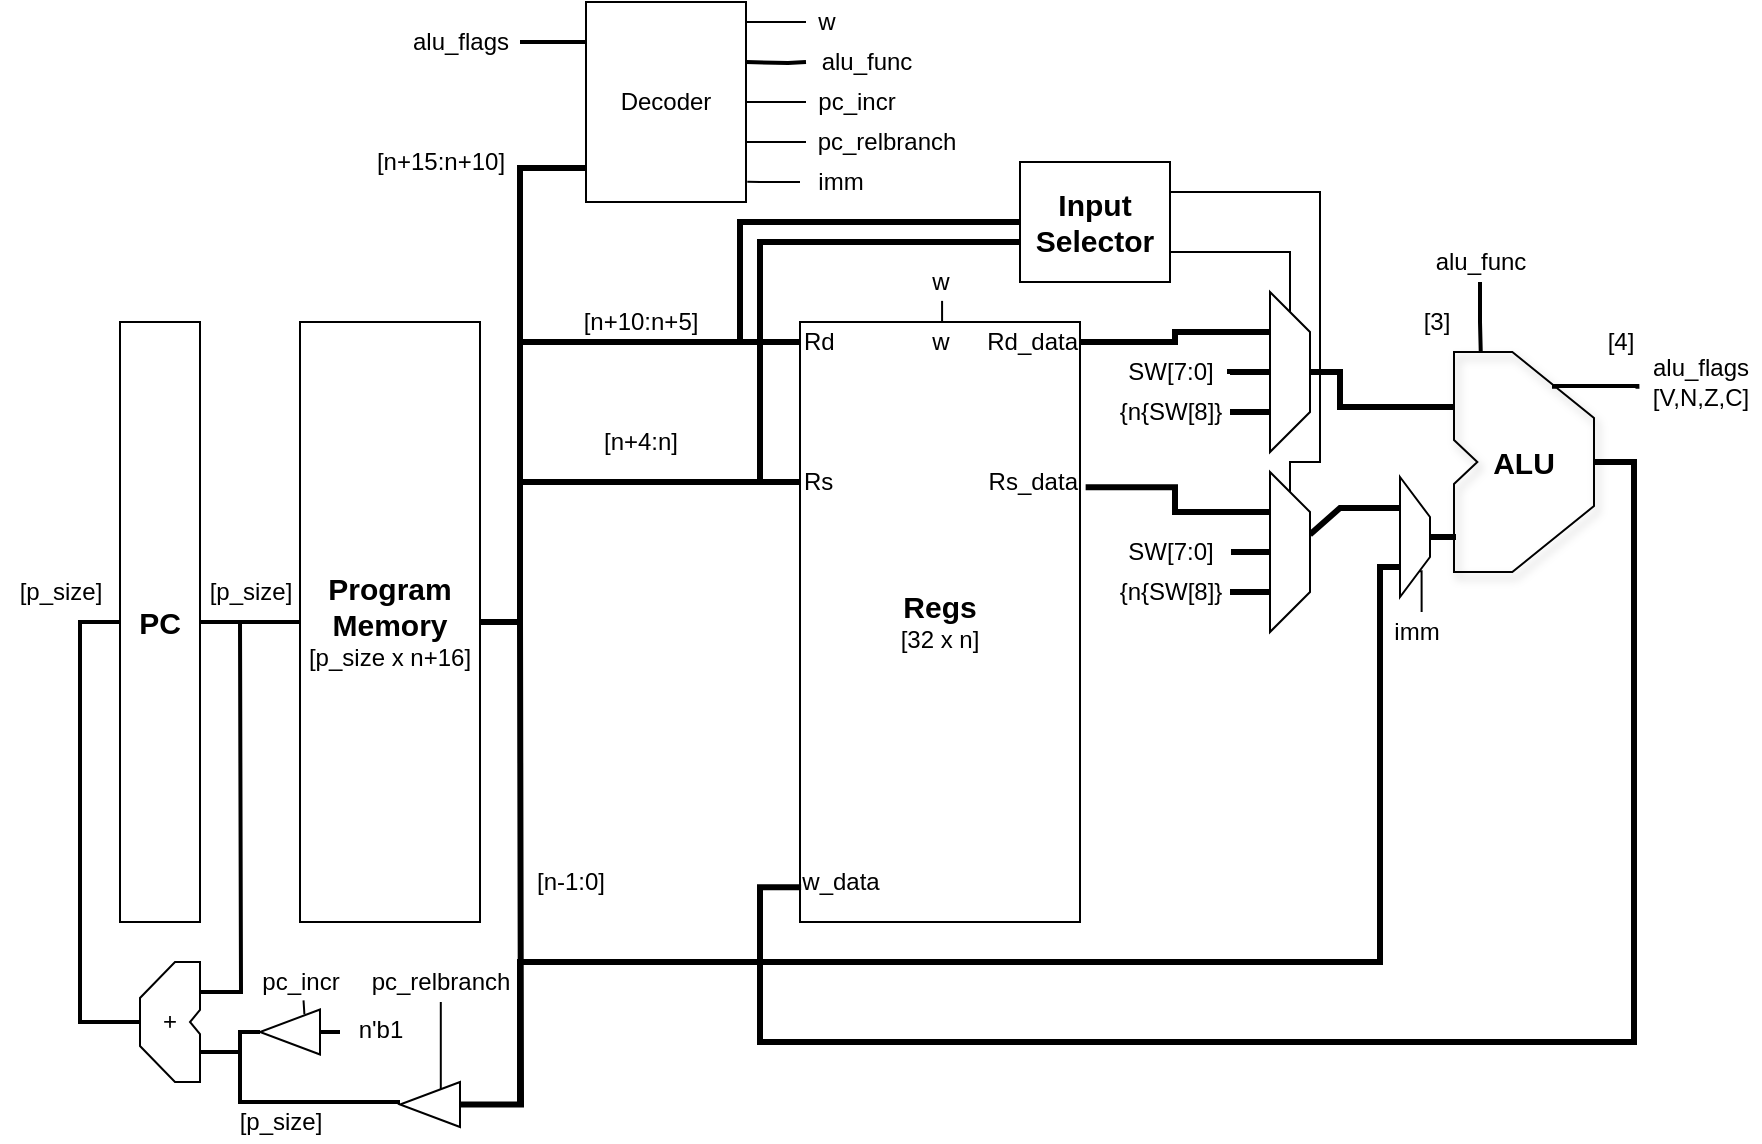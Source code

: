 <mxfile version="14.2.9" type="device"><diagram id="K2pL5v_LdgqUL_emnz2o" name="Page-1"><mxGraphModel dx="903" dy="1131" grid="1" gridSize="10" guides="1" tooltips="1" connect="1" arrows="1" fold="1" page="1" pageScale="1" pageWidth="827" pageHeight="583" math="0" shadow="0"><root><mxCell id="0"/><mxCell id="1" parent="0"/><mxCell id="wETFw3LVl8AvlwoHZ_Tc-59" style="edgeStyle=orthogonalEdgeStyle;rounded=0;orthogonalLoop=1;jettySize=auto;html=1;exitX=1;exitY=0.5;exitDx=0;exitDy=0;entryX=0.008;entryY=0.833;entryDx=0;entryDy=0;shadow=0;endArrow=none;endFill=0;strokeWidth=3;entryPerimeter=0;" edge="1" parent="1" source="wETFw3LVl8AvlwoHZ_Tc-1" target="wETFw3LVl8AvlwoHZ_Tc-43"><mxGeometry relative="1" as="geometry"><Array as="points"><mxPoint x="380" y="210"/><mxPoint x="380" y="-17"/><mxPoint x="414" y="-17"/></Array></mxGeometry></mxCell><mxCell id="wETFw3LVl8AvlwoHZ_Tc-1" value="&lt;font&gt;&lt;b style=&quot;font-size: 15px&quot;&gt;Program Memory&lt;/b&gt;&lt;br&gt;&lt;font style=&quot;font-size: 12px&quot;&gt;[p_size x n+16]&lt;/font&gt;&lt;br&gt;&lt;/font&gt;" style="rounded=0;whiteSpace=wrap;html=1;shadow=0;" vertex="1" parent="1"><mxGeometry x="270" y="60" width="90" height="300" as="geometry"/></mxCell><mxCell id="wETFw3LVl8AvlwoHZ_Tc-3" value="" style="edgeStyle=orthogonalEdgeStyle;rounded=0;orthogonalLoop=1;jettySize=auto;html=1;endArrow=none;endFill=0;shadow=0;strokeWidth=2;" edge="1" parent="1" source="wETFw3LVl8AvlwoHZ_Tc-2" target="wETFw3LVl8AvlwoHZ_Tc-1"><mxGeometry relative="1" as="geometry"/></mxCell><mxCell id="wETFw3LVl8AvlwoHZ_Tc-2" value="&lt;font&gt;&lt;span style=&quot;font-size: 15px&quot;&gt;&lt;b&gt;PC&lt;/b&gt;&lt;/span&gt;&lt;br&gt;&lt;/font&gt;" style="rounded=0;whiteSpace=wrap;html=1;shadow=0;" vertex="1" parent="1"><mxGeometry x="180" y="60" width="40" height="300" as="geometry"/></mxCell><mxCell id="wETFw3LVl8AvlwoHZ_Tc-18" style="edgeStyle=orthogonalEdgeStyle;rounded=0;orthogonalLoop=1;jettySize=auto;html=1;exitX=0;exitY=0.75;exitDx=0;exitDy=0;endArrow=none;endFill=0;shadow=0;strokeWidth=2;" edge="1" parent="1" source="wETFw3LVl8AvlwoHZ_Tc-13"><mxGeometry relative="1" as="geometry"><mxPoint x="240" y="210" as="targetPoint"/></mxGeometry></mxCell><mxCell id="wETFw3LVl8AvlwoHZ_Tc-19" style="edgeStyle=orthogonalEdgeStyle;rounded=0;orthogonalLoop=1;jettySize=auto;html=1;exitX=1;exitY=0.5;exitDx=0;exitDy=0;entryX=0;entryY=0.5;entryDx=0;entryDy=0;endArrow=none;endFill=0;shadow=0;strokeWidth=2;" edge="1" parent="1" source="wETFw3LVl8AvlwoHZ_Tc-13" target="wETFw3LVl8AvlwoHZ_Tc-2"><mxGeometry relative="1" as="geometry"/></mxCell><mxCell id="wETFw3LVl8AvlwoHZ_Tc-13" value="+" style="shape=stencil(tZTbjsIgEIafhlszgl2vTVffA+vslojQAJ7efqelmh5so1u9aTL/3/kYhgEmUp/LAhmHnIlvxvkcgL4Un+uY17H0BWYhiifplNxqjI4Pzu7xrHahZiiTo1OhdMWawYqVDGAizawxBFHW+JbT8AkmlaFcuNQFxEWuMYJZEuOCVjhgQNf6i/HN02CYQQfNP8hevsQWKSlD3RLpVmb7X2ePZtfPGvR+rMMHxt1WWseTHNlrIcsz7hk3+2BP2GhCuwVjXbwBtDINQDKZMO8UId7AWE7fyf2SvcJ4O+LrH4QOIplcxOIpQqatH5tL0gdGkx64oaGu0nq3olLjo1gJfw==);whiteSpace=wrap;html=1;rounded=0;shadow=0;sketch=0;rotation=-180;" vertex="1" parent="1"><mxGeometry x="190.0" y="380" width="30" height="60" as="geometry"/></mxCell><mxCell id="wETFw3LVl8AvlwoHZ_Tc-21" style="edgeStyle=orthogonalEdgeStyle;rounded=0;orthogonalLoop=1;jettySize=auto;html=1;endArrow=none;endFill=0;shadow=0;strokeWidth=2;" edge="1" parent="1"><mxGeometry relative="1" as="geometry"><mxPoint x="240" y="420" as="targetPoint"/><mxPoint x="320" y="450" as="sourcePoint"/><Array as="points"><mxPoint x="320" y="450"/><mxPoint x="240" y="450"/></Array></mxGeometry></mxCell><mxCell id="wETFw3LVl8AvlwoHZ_Tc-20" style="edgeStyle=orthogonalEdgeStyle;rounded=0;orthogonalLoop=1;jettySize=auto;html=1;exitX=1;exitY=0.5;exitDx=0;exitDy=0;entryX=0;entryY=0.25;entryDx=0;entryDy=0;endArrow=none;endFill=0;shadow=0;strokeWidth=2;" edge="1" parent="1" target="wETFw3LVl8AvlwoHZ_Tc-13"><mxGeometry relative="1" as="geometry"><mxPoint x="250" y="415" as="sourcePoint"/><Array as="points"><mxPoint x="240" y="415"/><mxPoint x="240" y="425"/></Array></mxGeometry></mxCell><mxCell id="wETFw3LVl8AvlwoHZ_Tc-22" value="pc_incr" style="text;html=1;align=center;verticalAlign=middle;resizable=0;points=[];autosize=1;shadow=0;" vertex="1" parent="1"><mxGeometry x="245" y="380" width="50" height="20" as="geometry"/></mxCell><mxCell id="wETFw3LVl8AvlwoHZ_Tc-26" value="" style="edgeStyle=orthogonalEdgeStyle;rounded=0;orthogonalLoop=1;jettySize=auto;html=1;endArrow=none;endFill=0;exitX=0.445;exitY=0.795;exitDx=0;exitDy=0;exitPerimeter=0;entryX=0.535;entryY=0.959;entryDx=0;entryDy=0;entryPerimeter=0;shadow=0;" edge="1" parent="1" target="wETFw3LVl8AvlwoHZ_Tc-22"><mxGeometry relative="1" as="geometry"><mxPoint x="272.2" y="406.15" as="sourcePoint"/></mxGeometry></mxCell><mxCell id="wETFw3LVl8AvlwoHZ_Tc-28" value="" style="edgeStyle=orthogonalEdgeStyle;rounded=0;orthogonalLoop=1;jettySize=auto;html=1;endArrow=none;endFill=0;entryX=0.491;entryY=0.771;entryDx=0;entryDy=0;entryPerimeter=0;shadow=0;" edge="1" parent="1" source="wETFw3LVl8AvlwoHZ_Tc-27"><mxGeometry relative="1" as="geometry"><mxPoint x="340.36" y="446.87" as="targetPoint"/><Array as="points"><mxPoint x="340" y="447"/></Array></mxGeometry></mxCell><mxCell id="wETFw3LVl8AvlwoHZ_Tc-27" value="pc_relbranch" style="text;html=1;align=center;verticalAlign=middle;resizable=0;points=[];autosize=1;shadow=0;" vertex="1" parent="1"><mxGeometry x="300" y="380" width="80" height="20" as="geometry"/></mxCell><mxCell id="wETFw3LVl8AvlwoHZ_Tc-29" value="n'b1" style="text;html=1;align=center;verticalAlign=middle;resizable=0;points=[];autosize=1;shadow=0;" vertex="1" parent="1"><mxGeometry x="290" y="403.75" width="40" height="20" as="geometry"/></mxCell><mxCell id="wETFw3LVl8AvlwoHZ_Tc-31" value="&lt;font&gt;&lt;span style=&quot;font-size: 15px&quot;&gt;&lt;b&gt;Regs&lt;br&gt;&lt;/b&gt;&lt;/span&gt;[32 x n]&lt;br&gt;&lt;/font&gt;" style="rounded=0;whiteSpace=wrap;html=1;glass=0;sketch=0;shadow=0;" vertex="1" parent="1"><mxGeometry x="520" y="60" width="140" height="300" as="geometry"/></mxCell><mxCell id="wETFw3LVl8AvlwoHZ_Tc-35" style="edgeStyle=orthogonalEdgeStyle;rounded=0;orthogonalLoop=1;jettySize=auto;html=1;exitX=0;exitY=0.5;exitDx=0;exitDy=0;shadow=0;endArrow=none;endFill=0;strokeWidth=2;" edge="1" parent="1" source="wETFw3LVl8AvlwoHZ_Tc-32"><mxGeometry relative="1" as="geometry"><mxPoint x="290" y="415" as="targetPoint"/></mxGeometry></mxCell><mxCell id="wETFw3LVl8AvlwoHZ_Tc-32" value="" style="triangle;whiteSpace=wrap;html=1;rounded=0;shadow=0;glass=0;sketch=0;rotation=-180;" vertex="1" parent="1"><mxGeometry x="250" y="403.75" width="30" height="22.5" as="geometry"/></mxCell><mxCell id="wETFw3LVl8AvlwoHZ_Tc-62" style="edgeStyle=orthogonalEdgeStyle;rounded=0;orthogonalLoop=1;jettySize=auto;html=1;exitX=0;exitY=0.5;exitDx=0;exitDy=0;shadow=0;endArrow=none;endFill=0;strokeWidth=3;" edge="1" parent="1" source="wETFw3LVl8AvlwoHZ_Tc-34"><mxGeometry relative="1" as="geometry"><mxPoint x="380" y="210" as="targetPoint"/></mxGeometry></mxCell><mxCell id="wETFw3LVl8AvlwoHZ_Tc-34" value="" style="triangle;whiteSpace=wrap;html=1;rounded=0;shadow=0;glass=0;sketch=0;rotation=-180;" vertex="1" parent="1"><mxGeometry x="320" y="440" width="30" height="22.5" as="geometry"/></mxCell><mxCell id="wETFw3LVl8AvlwoHZ_Tc-60" style="edgeStyle=orthogonalEdgeStyle;rounded=0;orthogonalLoop=1;jettySize=auto;html=1;shadow=0;endArrow=none;endFill=0;strokeWidth=3;" edge="1" parent="1" source="wETFw3LVl8AvlwoHZ_Tc-36"><mxGeometry relative="1" as="geometry"><mxPoint x="380" y="70" as="targetPoint"/></mxGeometry></mxCell><mxCell id="wETFw3LVl8AvlwoHZ_Tc-36" value="Rd" style="text;html=1;align=left;verticalAlign=middle;resizable=0;points=[];autosize=1;" vertex="1" parent="1"><mxGeometry x="520" y="60" width="30" height="20" as="geometry"/></mxCell><mxCell id="wETFw3LVl8AvlwoHZ_Tc-61" style="edgeStyle=orthogonalEdgeStyle;rounded=0;orthogonalLoop=1;jettySize=auto;html=1;shadow=0;endArrow=none;endFill=0;strokeWidth=3;" edge="1" parent="1" source="wETFw3LVl8AvlwoHZ_Tc-37"><mxGeometry relative="1" as="geometry"><mxPoint x="380" y="140" as="targetPoint"/></mxGeometry></mxCell><mxCell id="wETFw3LVl8AvlwoHZ_Tc-37" value="Rs" style="text;html=1;align=left;verticalAlign=middle;resizable=0;points=[];autosize=1;" vertex="1" parent="1"><mxGeometry x="520" y="130" width="30" height="20" as="geometry"/></mxCell><mxCell id="wETFw3LVl8AvlwoHZ_Tc-38" value="w_data" style="text;html=1;align=center;verticalAlign=middle;resizable=0;points=[];autosize=1;" vertex="1" parent="1"><mxGeometry x="515" y="330" width="50" height="20" as="geometry"/></mxCell><mxCell id="wETFw3LVl8AvlwoHZ_Tc-98" value="" style="edgeStyle=orthogonalEdgeStyle;rounded=0;orthogonalLoop=1;jettySize=auto;html=1;shadow=0;endArrow=none;endFill=0;strokeWidth=3;entryX=0.25;entryY=1;entryDx=0;entryDy=0;" edge="1" parent="1" source="wETFw3LVl8AvlwoHZ_Tc-39" target="wETFw3LVl8AvlwoHZ_Tc-81"><mxGeometry relative="1" as="geometry"/></mxCell><mxCell id="wETFw3LVl8AvlwoHZ_Tc-39" value="Rd_data" style="text;html=1;align=right;verticalAlign=middle;resizable=0;points=[];autosize=1;" vertex="1" parent="1"><mxGeometry x="600" y="60" width="60" height="20" as="geometry"/></mxCell><mxCell id="wETFw3LVl8AvlwoHZ_Tc-40" value="Rs_data" style="text;html=1;align=right;verticalAlign=middle;resizable=0;points=[];autosize=1;" vertex="1" parent="1"><mxGeometry x="600" y="130" width="60" height="20" as="geometry"/></mxCell><mxCell id="wETFw3LVl8AvlwoHZ_Tc-41" value="w" style="text;html=1;align=center;verticalAlign=middle;resizable=0;points=[];autosize=1;" vertex="1" parent="1"><mxGeometry x="580" y="60" width="20" height="20" as="geometry"/></mxCell><mxCell id="wETFw3LVl8AvlwoHZ_Tc-52" value="" style="edgeStyle=orthogonalEdgeStyle;rounded=0;orthogonalLoop=1;jettySize=auto;html=1;shadow=0;endArrow=none;endFill=0;strokeWidth=2;" edge="1" parent="1" target="wETFw3LVl8AvlwoHZ_Tc-51"><mxGeometry relative="1" as="geometry"><mxPoint x="493" y="-70" as="sourcePoint"/></mxGeometry></mxCell><mxCell id="wETFw3LVl8AvlwoHZ_Tc-57" style="edgeStyle=orthogonalEdgeStyle;rounded=0;orthogonalLoop=1;jettySize=auto;html=1;shadow=0;endArrow=none;endFill=0;strokeWidth=2;" edge="1" parent="1"><mxGeometry relative="1" as="geometry"><mxPoint x="380" y="-79.966" as="targetPoint"/><mxPoint x="413" y="-80" as="sourcePoint"/><Array as="points"><mxPoint x="413" y="-80"/></Array></mxGeometry></mxCell><mxCell id="wETFw3LVl8AvlwoHZ_Tc-43" value="Decoder" style="rounded=0;whiteSpace=wrap;html=1;shadow=0;glass=0;sketch=0;" vertex="1" parent="1"><mxGeometry x="413" y="-100" width="80" height="100" as="geometry"/></mxCell><mxCell id="wETFw3LVl8AvlwoHZ_Tc-45" value="" style="edgeStyle=orthogonalEdgeStyle;rounded=0;orthogonalLoop=1;jettySize=auto;html=1;shadow=0;endArrow=none;endFill=0;strokeWidth=1;" edge="1" parent="1"><mxGeometry relative="1" as="geometry"><mxPoint x="523" y="-89.966" as="sourcePoint"/><mxPoint x="493" y="-90" as="targetPoint"/></mxGeometry></mxCell><mxCell id="wETFw3LVl8AvlwoHZ_Tc-49" value="" style="edgeStyle=orthogonalEdgeStyle;rounded=0;orthogonalLoop=1;jettySize=auto;html=1;shadow=0;endArrow=none;endFill=0;strokeWidth=1;exitX=0.552;exitY=0.972;exitDx=0;exitDy=0;exitPerimeter=0;" edge="1" parent="1" source="wETFw3LVl8AvlwoHZ_Tc-46" target="wETFw3LVl8AvlwoHZ_Tc-31"><mxGeometry relative="1" as="geometry"><Array as="points"><mxPoint x="591" y="60"/></Array></mxGeometry></mxCell><mxCell id="wETFw3LVl8AvlwoHZ_Tc-115" value="" style="edgeStyle=orthogonalEdgeStyle;rounded=0;orthogonalLoop=1;jettySize=auto;html=1;shadow=0;endArrow=none;endFill=0;strokeWidth=3;" edge="1" parent="1" target="wETFw3LVl8AvlwoHZ_Tc-113"><mxGeometry relative="1" as="geometry"><mxPoint x="490" y="70" as="sourcePoint"/><Array as="points"><mxPoint x="490" y="10"/></Array></mxGeometry></mxCell><mxCell id="wETFw3LVl8AvlwoHZ_Tc-46" value="w" style="text;html=1;align=center;verticalAlign=middle;resizable=0;points=[];autosize=1;" vertex="1" parent="1"><mxGeometry x="580" y="30" width="20" height="20" as="geometry"/></mxCell><mxCell id="wETFw3LVl8AvlwoHZ_Tc-50" value="w" style="text;html=1;align=center;verticalAlign=middle;resizable=0;points=[];autosize=1;" vertex="1" parent="1"><mxGeometry x="523" y="-100" width="20" height="20" as="geometry"/></mxCell><mxCell id="wETFw3LVl8AvlwoHZ_Tc-51" value="alu_func" style="text;html=1;align=center;verticalAlign=middle;resizable=0;points=[];autosize=1;" vertex="1" parent="1"><mxGeometry x="523" y="-80" width="60" height="20" as="geometry"/></mxCell><mxCell id="wETFw3LVl8AvlwoHZ_Tc-55" value="" style="edgeStyle=orthogonalEdgeStyle;rounded=0;orthogonalLoop=1;jettySize=auto;html=1;shadow=0;endArrow=none;endFill=0;strokeWidth=1;" edge="1" parent="1" source="wETFw3LVl8AvlwoHZ_Tc-53"><mxGeometry relative="1" as="geometry"><mxPoint x="493" y="-50" as="targetPoint"/></mxGeometry></mxCell><mxCell id="wETFw3LVl8AvlwoHZ_Tc-53" value="pc_incr" style="text;html=1;align=center;verticalAlign=middle;resizable=0;points=[];autosize=1;shadow=0;" vertex="1" parent="1"><mxGeometry x="523" y="-60" width="50" height="20" as="geometry"/></mxCell><mxCell id="wETFw3LVl8AvlwoHZ_Tc-56" value="" style="edgeStyle=orthogonalEdgeStyle;rounded=0;orthogonalLoop=1;jettySize=auto;html=1;shadow=0;endArrow=none;endFill=0;strokeWidth=1;" edge="1" parent="1" source="wETFw3LVl8AvlwoHZ_Tc-54"><mxGeometry relative="1" as="geometry"><mxPoint x="493" y="-30" as="targetPoint"/><Array as="points"><mxPoint x="510" y="-30"/><mxPoint x="510" y="-30"/></Array></mxGeometry></mxCell><mxCell id="wETFw3LVl8AvlwoHZ_Tc-54" value="pc_relbranch" style="text;html=1;align=center;verticalAlign=middle;resizable=0;points=[];autosize=1;shadow=0;" vertex="1" parent="1"><mxGeometry x="523" y="-40" width="80" height="20" as="geometry"/></mxCell><mxCell id="wETFw3LVl8AvlwoHZ_Tc-58" value="alu_flags" style="text;html=1;align=center;verticalAlign=middle;resizable=0;points=[];autosize=1;" vertex="1" parent="1"><mxGeometry x="320" y="-90" width="60" height="20" as="geometry"/></mxCell><mxCell id="wETFw3LVl8AvlwoHZ_Tc-63" value="[n+15:n+10]" style="text;html=1;align=center;verticalAlign=middle;resizable=0;points=[];autosize=1;" vertex="1" parent="1"><mxGeometry x="300" y="-30" width="80" height="20" as="geometry"/></mxCell><mxCell id="wETFw3LVl8AvlwoHZ_Tc-64" value="[n+10:n+5]" style="text;html=1;align=center;verticalAlign=middle;resizable=0;points=[];autosize=1;" vertex="1" parent="1"><mxGeometry x="405" y="50" width="70" height="20" as="geometry"/></mxCell><mxCell id="wETFw3LVl8AvlwoHZ_Tc-65" value="[n+4:n]" style="text;html=1;align=center;verticalAlign=middle;resizable=0;points=[];autosize=1;" vertex="1" parent="1"><mxGeometry x="415" y="110" width="50" height="20" as="geometry"/></mxCell><mxCell id="wETFw3LVl8AvlwoHZ_Tc-66" value="[n-1:0]" style="text;html=1;align=center;verticalAlign=middle;resizable=0;points=[];autosize=1;" vertex="1" parent="1"><mxGeometry x="380" y="330" width="50" height="20" as="geometry"/></mxCell><mxCell id="wETFw3LVl8AvlwoHZ_Tc-91" style="edgeStyle=orthogonalEdgeStyle;rounded=0;orthogonalLoop=1;jettySize=auto;html=1;exitX=1;exitY=0.5;exitDx=0;exitDy=0;entryX=0.004;entryY=0.942;entryDx=0;entryDy=0;entryPerimeter=0;shadow=0;endArrow=none;endFill=0;strokeWidth=3;" edge="1" parent="1" source="wETFw3LVl8AvlwoHZ_Tc-67" target="wETFw3LVl8AvlwoHZ_Tc-31"><mxGeometry relative="1" as="geometry"><Array as="points"><mxPoint x="937" y="130"/><mxPoint x="937" y="420"/><mxPoint x="500" y="420"/><mxPoint x="500" y="343"/></Array></mxGeometry></mxCell><mxCell id="wETFw3LVl8AvlwoHZ_Tc-67" value="&lt;font style=&quot;font-size: 15px&quot;&gt;&lt;b&gt;ALU&lt;/b&gt;&lt;/font&gt;" style="shape=stencil(tZTbjsIgEIafhlszgl2vTVffA+vslojQAJ7efqelmh5so1u9aTL/3/kYhgEmUp/LAhmHnIlvxvkcgL4Un+uY17H0BWYhiifplNxqjI4Pzu7xrHahZiiTo1OhdMWawYqVDGAizawxBFHW+JbT8AkmlaFcuNQFxEWuMYJZEuOCVjhgQNf6i/HN02CYQQfNP8hevsQWKSlD3RLpVmb7X2ePZtfPGvR+rMMHxt1WWseTHNlrIcsz7hk3+2BP2GhCuwVjXbwBtDINQDKZMO8UId7AWE7fyf2SvcJ4O+LrH4QOIplcxOIpQqatH5tL0gdGkx64oaGu0nq3olLjo1gJfw==);whiteSpace=wrap;html=1;rounded=0;shadow=1;sketch=0;rotation=0;" vertex="1" parent="1"><mxGeometry x="847" y="75" width="70" height="110" as="geometry"/></mxCell><mxCell id="wETFw3LVl8AvlwoHZ_Tc-70" style="edgeStyle=orthogonalEdgeStyle;rounded=0;orthogonalLoop=1;jettySize=auto;html=1;exitX=0.5;exitY=1;exitDx=0;exitDy=0;entryX=1.008;entryY=0.543;entryDx=0;entryDy=0;entryPerimeter=0;shadow=0;endArrow=none;endFill=0;strokeWidth=3;" edge="1" parent="1" source="wETFw3LVl8AvlwoHZ_Tc-68" target="wETFw3LVl8AvlwoHZ_Tc-69"><mxGeometry relative="1" as="geometry"/></mxCell><mxCell id="wETFw3LVl8AvlwoHZ_Tc-72" style="edgeStyle=orthogonalEdgeStyle;rounded=0;orthogonalLoop=1;jettySize=auto;html=1;exitX=0.75;exitY=1;exitDx=0;exitDy=0;shadow=0;endArrow=none;endFill=0;strokeWidth=3;" edge="1" parent="1" source="wETFw3LVl8AvlwoHZ_Tc-68" target="wETFw3LVl8AvlwoHZ_Tc-71"><mxGeometry relative="1" as="geometry"/></mxCell><mxCell id="wETFw3LVl8AvlwoHZ_Tc-74" value="" style="edgeStyle=orthogonalEdgeStyle;rounded=0;orthogonalLoop=1;jettySize=auto;html=1;shadow=0;endArrow=none;endFill=0;strokeWidth=3;entryX=0.25;entryY=1;entryDx=0;entryDy=0;" edge="1" parent="1" source="wETFw3LVl8AvlwoHZ_Tc-68" target="wETFw3LVl8AvlwoHZ_Tc-85"><mxGeometry relative="1" as="geometry"><mxPoint x="810" y="158" as="targetPoint"/><Array as="points"><mxPoint x="790" y="175"/><mxPoint x="790" y="153"/><mxPoint x="820" y="153"/></Array></mxGeometry></mxCell><mxCell id="wETFw3LVl8AvlwoHZ_Tc-99" style="edgeStyle=orthogonalEdgeStyle;rounded=0;orthogonalLoop=1;jettySize=auto;html=1;exitX=0.25;exitY=1;exitDx=0;exitDy=0;entryX=1.047;entryY=0.63;entryDx=0;entryDy=0;entryPerimeter=0;shadow=0;endArrow=none;endFill=0;strokeWidth=3;" edge="1" parent="1" source="wETFw3LVl8AvlwoHZ_Tc-68" target="wETFw3LVl8AvlwoHZ_Tc-40"><mxGeometry relative="1" as="geometry"/></mxCell><mxCell id="wETFw3LVl8AvlwoHZ_Tc-68" value="" style="shape=trapezoid;perimeter=trapezoidPerimeter;whiteSpace=wrap;html=1;fixedSize=1;rounded=0;shadow=0;glass=0;sketch=0;rotation=90;fontStyle=4" vertex="1" parent="1"><mxGeometry x="725" y="165" width="80" height="20" as="geometry"/></mxCell><mxCell id="wETFw3LVl8AvlwoHZ_Tc-69" value="SW[7:0]" style="text;html=1;align=center;verticalAlign=middle;resizable=0;points=[];autosize=1;" vertex="1" parent="1"><mxGeometry x="675" y="165" width="60" height="20" as="geometry"/></mxCell><mxCell id="wETFw3LVl8AvlwoHZ_Tc-71" value="{n{SW[8]}" style="text;html=1;align=center;verticalAlign=middle;resizable=0;points=[];autosize=1;" vertex="1" parent="1"><mxGeometry x="670" y="185" width="70" height="20" as="geometry"/></mxCell><mxCell id="wETFw3LVl8AvlwoHZ_Tc-79" style="edgeStyle=orthogonalEdgeStyle;rounded=0;orthogonalLoop=1;jettySize=auto;html=1;exitX=0.5;exitY=1;exitDx=0;exitDy=0;shadow=0;endArrow=none;endFill=0;strokeWidth=3;" edge="1" parent="1" source="wETFw3LVl8AvlwoHZ_Tc-81"><mxGeometry relative="1" as="geometry"><mxPoint x="735" y="86" as="targetPoint"/></mxGeometry></mxCell><mxCell id="wETFw3LVl8AvlwoHZ_Tc-80" style="edgeStyle=orthogonalEdgeStyle;rounded=0;orthogonalLoop=1;jettySize=auto;html=1;exitX=0.75;exitY=1;exitDx=0;exitDy=0;shadow=0;endArrow=none;endFill=0;strokeWidth=3;" edge="1" parent="1" source="wETFw3LVl8AvlwoHZ_Tc-81" target="wETFw3LVl8AvlwoHZ_Tc-83"><mxGeometry relative="1" as="geometry"/></mxCell><mxCell id="wETFw3LVl8AvlwoHZ_Tc-84" style="edgeStyle=orthogonalEdgeStyle;rounded=0;orthogonalLoop=1;jettySize=auto;html=1;exitX=0.5;exitY=0;exitDx=0;exitDy=0;entryX=0;entryY=0.25;entryDx=0;entryDy=0;shadow=0;endArrow=none;endFill=0;strokeWidth=3;" edge="1" parent="1" source="wETFw3LVl8AvlwoHZ_Tc-81" target="wETFw3LVl8AvlwoHZ_Tc-67"><mxGeometry relative="1" as="geometry"><Array as="points"><mxPoint x="790" y="85"/><mxPoint x="790" y="103"/></Array></mxGeometry></mxCell><mxCell id="wETFw3LVl8AvlwoHZ_Tc-81" value="" style="shape=trapezoid;perimeter=trapezoidPerimeter;whiteSpace=wrap;html=1;fixedSize=1;rounded=0;shadow=0;glass=0;sketch=0;rotation=90;fontStyle=4" vertex="1" parent="1"><mxGeometry x="725" y="75" width="80" height="20" as="geometry"/></mxCell><mxCell id="wETFw3LVl8AvlwoHZ_Tc-82" value="SW[7:0]" style="text;html=1;align=center;verticalAlign=middle;resizable=0;points=[];autosize=1;" vertex="1" parent="1"><mxGeometry x="675" y="75" width="60" height="20" as="geometry"/></mxCell><mxCell id="wETFw3LVl8AvlwoHZ_Tc-83" value="{n{SW[8]}" style="text;html=1;align=center;verticalAlign=middle;resizable=0;points=[];autosize=1;" vertex="1" parent="1"><mxGeometry x="670" y="95" width="70" height="20" as="geometry"/></mxCell><mxCell id="wETFw3LVl8AvlwoHZ_Tc-87" style="edgeStyle=orthogonalEdgeStyle;rounded=0;orthogonalLoop=1;jettySize=auto;html=1;exitX=0.75;exitY=1;exitDx=0;exitDy=0;shadow=0;endArrow=none;endFill=0;strokeWidth=3;" edge="1" parent="1" source="wETFw3LVl8AvlwoHZ_Tc-85"><mxGeometry relative="1" as="geometry"><mxPoint x="380" y="450" as="targetPoint"/><Array as="points"><mxPoint x="810" y="183"/><mxPoint x="810" y="380"/><mxPoint x="380" y="380"/></Array></mxGeometry></mxCell><mxCell id="wETFw3LVl8AvlwoHZ_Tc-88" style="edgeStyle=orthogonalEdgeStyle;rounded=0;orthogonalLoop=1;jettySize=auto;html=1;exitX=0.5;exitY=0;exitDx=0;exitDy=0;entryX=0.014;entryY=0.84;entryDx=0;entryDy=0;entryPerimeter=0;shadow=0;endArrow=none;endFill=0;strokeWidth=3;" edge="1" parent="1" source="wETFw3LVl8AvlwoHZ_Tc-85" target="wETFw3LVl8AvlwoHZ_Tc-67"><mxGeometry relative="1" as="geometry"/></mxCell><mxCell id="wETFw3LVl8AvlwoHZ_Tc-90" style="edgeStyle=orthogonalEdgeStyle;rounded=0;orthogonalLoop=1;jettySize=auto;html=1;exitX=1;exitY=0.25;exitDx=0;exitDy=0;entryX=0.583;entryY=0;entryDx=0;entryDy=0;entryPerimeter=0;shadow=0;endArrow=none;endFill=0;strokeWidth=1;" edge="1" parent="1" source="wETFw3LVl8AvlwoHZ_Tc-85" target="wETFw3LVl8AvlwoHZ_Tc-89"><mxGeometry relative="1" as="geometry"/></mxCell><mxCell id="wETFw3LVl8AvlwoHZ_Tc-85" value="" style="shape=trapezoid;perimeter=trapezoidPerimeter;whiteSpace=wrap;html=1;fixedSize=1;rounded=0;shadow=0;glass=0;sketch=0;rotation=90;fontStyle=4" vertex="1" parent="1"><mxGeometry x="797.5" y="160" width="60" height="15" as="geometry"/></mxCell><mxCell id="wETFw3LVl8AvlwoHZ_Tc-89" value="imm" style="text;html=1;align=center;verticalAlign=middle;resizable=0;points=[];autosize=1;" vertex="1" parent="1"><mxGeometry x="807.5" y="205" width="40" height="20" as="geometry"/></mxCell><mxCell id="wETFw3LVl8AvlwoHZ_Tc-97" value="" style="edgeStyle=orthogonalEdgeStyle;rounded=0;orthogonalLoop=1;jettySize=auto;html=1;shadow=0;endArrow=none;endFill=0;strokeWidth=1;entryX=1.008;entryY=0.899;entryDx=0;entryDy=0;entryPerimeter=0;" edge="1" parent="1" source="wETFw3LVl8AvlwoHZ_Tc-93" target="wETFw3LVl8AvlwoHZ_Tc-43"><mxGeometry relative="1" as="geometry"/></mxCell><mxCell id="wETFw3LVl8AvlwoHZ_Tc-93" value="imm" style="text;html=1;align=center;verticalAlign=middle;resizable=0;points=[];autosize=1;shadow=0;" vertex="1" parent="1"><mxGeometry x="520" y="-20" width="40" height="20" as="geometry"/></mxCell><mxCell id="wETFw3LVl8AvlwoHZ_Tc-103" value="" style="edgeStyle=orthogonalEdgeStyle;rounded=0;orthogonalLoop=1;jettySize=auto;html=1;shadow=0;endArrow=none;endFill=0;strokeWidth=2;entryX=0.191;entryY=-0.004;entryDx=0;entryDy=0;entryPerimeter=0;" edge="1" parent="1" source="wETFw3LVl8AvlwoHZ_Tc-102" target="wETFw3LVl8AvlwoHZ_Tc-67"><mxGeometry relative="1" as="geometry"><mxPoint x="860" y="73" as="targetPoint"/></mxGeometry></mxCell><mxCell id="wETFw3LVl8AvlwoHZ_Tc-102" value="alu_func" style="text;html=1;align=center;verticalAlign=middle;resizable=0;points=[];autosize=1;" vertex="1" parent="1"><mxGeometry x="830" y="20" width="60" height="20" as="geometry"/></mxCell><mxCell id="wETFw3LVl8AvlwoHZ_Tc-107" value="" style="edgeStyle=orthogonalEdgeStyle;rounded=0;orthogonalLoop=1;jettySize=auto;html=1;shadow=0;endArrow=none;endFill=0;strokeWidth=2;exitX=-0.021;exitY=0.612;exitDx=0;exitDy=0;exitPerimeter=0;entryX=0.719;entryY=0.167;entryDx=0;entryDy=0;entryPerimeter=0;" edge="1" parent="1" source="wETFw3LVl8AvlwoHZ_Tc-104" target="wETFw3LVl8AvlwoHZ_Tc-67"><mxGeometry relative="1" as="geometry"><mxPoint x="916" y="84" as="sourcePoint"/><mxPoint x="890" y="84" as="targetPoint"/><Array as="points"><mxPoint x="897" y="92"/><mxPoint x="897" y="93"/></Array></mxGeometry></mxCell><mxCell id="wETFw3LVl8AvlwoHZ_Tc-104" value="alu_flags&lt;br&gt;[V,N,Z,C]" style="text;html=1;align=center;verticalAlign=middle;resizable=0;points=[];autosize=1;" vertex="1" parent="1"><mxGeometry x="940" y="75" width="60" height="30" as="geometry"/></mxCell><mxCell id="wETFw3LVl8AvlwoHZ_Tc-108" value="[p_size]" style="text;html=1;align=center;verticalAlign=middle;resizable=0;points=[];autosize=1;" vertex="1" parent="1"><mxGeometry x="215" y="185" width="60" height="20" as="geometry"/></mxCell><mxCell id="wETFw3LVl8AvlwoHZ_Tc-109" value="[p_size]" style="text;html=1;align=center;verticalAlign=middle;resizable=0;points=[];autosize=1;" vertex="1" parent="1"><mxGeometry x="230" y="450" width="60" height="20" as="geometry"/></mxCell><mxCell id="wETFw3LVl8AvlwoHZ_Tc-110" value="[p_size]" style="text;html=1;align=center;verticalAlign=middle;resizable=0;points=[];autosize=1;" vertex="1" parent="1"><mxGeometry x="120" y="185" width="60" height="20" as="geometry"/></mxCell><mxCell id="wETFw3LVl8AvlwoHZ_Tc-111" value="[3]" style="text;html=1;align=center;verticalAlign=middle;resizable=0;points=[];autosize=1;" vertex="1" parent="1"><mxGeometry x="822.5" y="50" width="30" height="20" as="geometry"/></mxCell><mxCell id="wETFw3LVl8AvlwoHZ_Tc-112" value="[4]" style="text;html=1;align=center;verticalAlign=middle;resizable=0;points=[];autosize=1;" vertex="1" parent="1"><mxGeometry x="915" y="60" width="30" height="20" as="geometry"/></mxCell><mxCell id="wETFw3LVl8AvlwoHZ_Tc-114" style="edgeStyle=orthogonalEdgeStyle;rounded=0;orthogonalLoop=1;jettySize=auto;html=1;exitX=0;exitY=0.75;exitDx=0;exitDy=0;shadow=0;endArrow=none;endFill=0;strokeWidth=3;" edge="1" parent="1" source="wETFw3LVl8AvlwoHZ_Tc-113"><mxGeometry relative="1" as="geometry"><mxPoint x="500" y="140" as="targetPoint"/><Array as="points"><mxPoint x="655" y="25"/><mxPoint x="655" y="20"/><mxPoint x="500" y="20"/></Array></mxGeometry></mxCell><mxCell id="wETFw3LVl8AvlwoHZ_Tc-116" style="edgeStyle=orthogonalEdgeStyle;rounded=0;orthogonalLoop=1;jettySize=auto;html=1;exitX=1;exitY=0.25;exitDx=0;exitDy=0;entryX=0;entryY=0.5;entryDx=0;entryDy=0;shadow=0;endArrow=none;endFill=0;strokeWidth=1;" edge="1" parent="1" source="wETFw3LVl8AvlwoHZ_Tc-113" target="wETFw3LVl8AvlwoHZ_Tc-68"><mxGeometry relative="1" as="geometry"><Array as="points"><mxPoint x="780" y="-5"/><mxPoint x="780" y="130"/><mxPoint x="765" y="130"/></Array></mxGeometry></mxCell><mxCell id="wETFw3LVl8AvlwoHZ_Tc-117" style="edgeStyle=orthogonalEdgeStyle;rounded=0;orthogonalLoop=1;jettySize=auto;html=1;exitX=1;exitY=0.75;exitDx=0;exitDy=0;shadow=0;endArrow=none;endFill=0;strokeWidth=1;" edge="1" parent="1" source="wETFw3LVl8AvlwoHZ_Tc-113" target="wETFw3LVl8AvlwoHZ_Tc-81"><mxGeometry relative="1" as="geometry"/></mxCell><mxCell id="wETFw3LVl8AvlwoHZ_Tc-113" value="&lt;font&gt;&lt;span style=&quot;font-size: 15px&quot;&gt;&lt;b&gt;Input Selector&lt;/b&gt;&lt;/span&gt;&lt;br&gt;&lt;/font&gt;" style="rounded=0;whiteSpace=wrap;html=1;shadow=0;" vertex="1" parent="1"><mxGeometry x="630" y="-20" width="75" height="60" as="geometry"/></mxCell></root></mxGraphModel></diagram></mxfile>